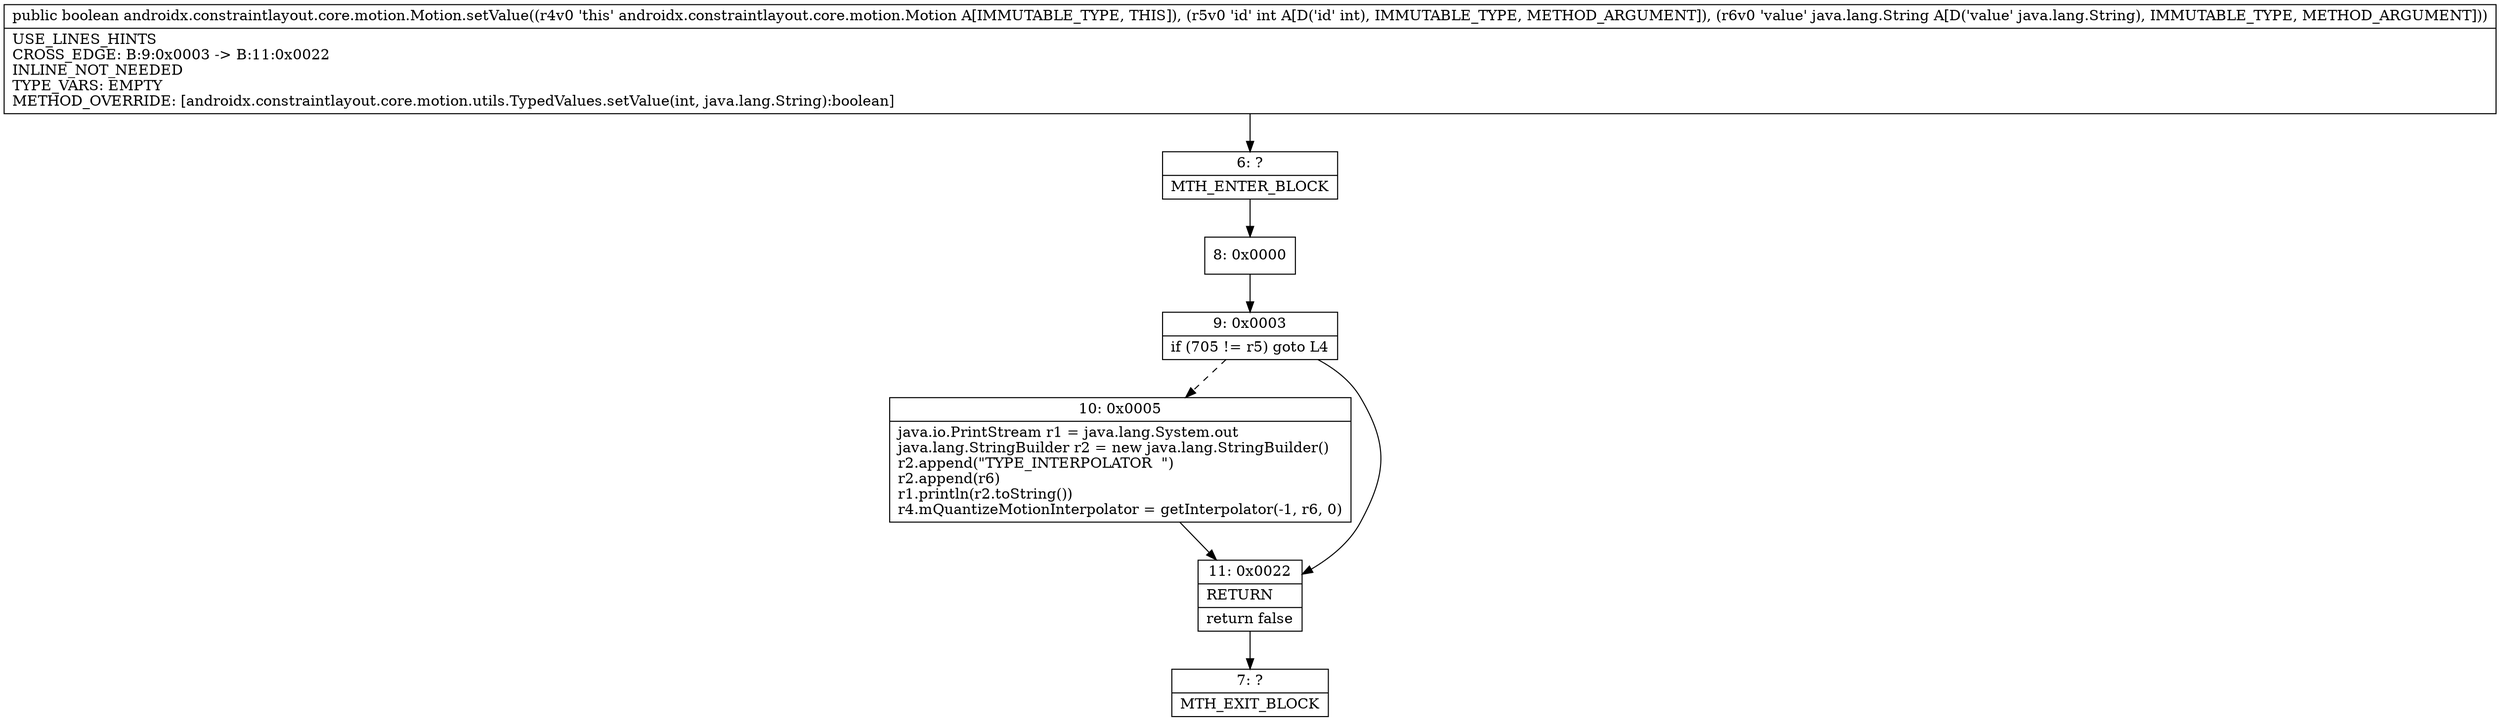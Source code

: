 digraph "CFG forandroidx.constraintlayout.core.motion.Motion.setValue(ILjava\/lang\/String;)Z" {
Node_6 [shape=record,label="{6\:\ ?|MTH_ENTER_BLOCK\l}"];
Node_8 [shape=record,label="{8\:\ 0x0000}"];
Node_9 [shape=record,label="{9\:\ 0x0003|if (705 != r5) goto L4\l}"];
Node_10 [shape=record,label="{10\:\ 0x0005|java.io.PrintStream r1 = java.lang.System.out\ljava.lang.StringBuilder r2 = new java.lang.StringBuilder()\lr2.append(\"TYPE_INTERPOLATOR  \")\lr2.append(r6)\lr1.println(r2.toString())\lr4.mQuantizeMotionInterpolator = getInterpolator(\-1, r6, 0)\l}"];
Node_11 [shape=record,label="{11\:\ 0x0022|RETURN\l|return false\l}"];
Node_7 [shape=record,label="{7\:\ ?|MTH_EXIT_BLOCK\l}"];
MethodNode[shape=record,label="{public boolean androidx.constraintlayout.core.motion.Motion.setValue((r4v0 'this' androidx.constraintlayout.core.motion.Motion A[IMMUTABLE_TYPE, THIS]), (r5v0 'id' int A[D('id' int), IMMUTABLE_TYPE, METHOD_ARGUMENT]), (r6v0 'value' java.lang.String A[D('value' java.lang.String), IMMUTABLE_TYPE, METHOD_ARGUMENT]))  | USE_LINES_HINTS\lCROSS_EDGE: B:9:0x0003 \-\> B:11:0x0022\lINLINE_NOT_NEEDED\lTYPE_VARS: EMPTY\lMETHOD_OVERRIDE: [androidx.constraintlayout.core.motion.utils.TypedValues.setValue(int, java.lang.String):boolean]\l}"];
MethodNode -> Node_6;Node_6 -> Node_8;
Node_8 -> Node_9;
Node_9 -> Node_10[style=dashed];
Node_9 -> Node_11;
Node_10 -> Node_11;
Node_11 -> Node_7;
}

